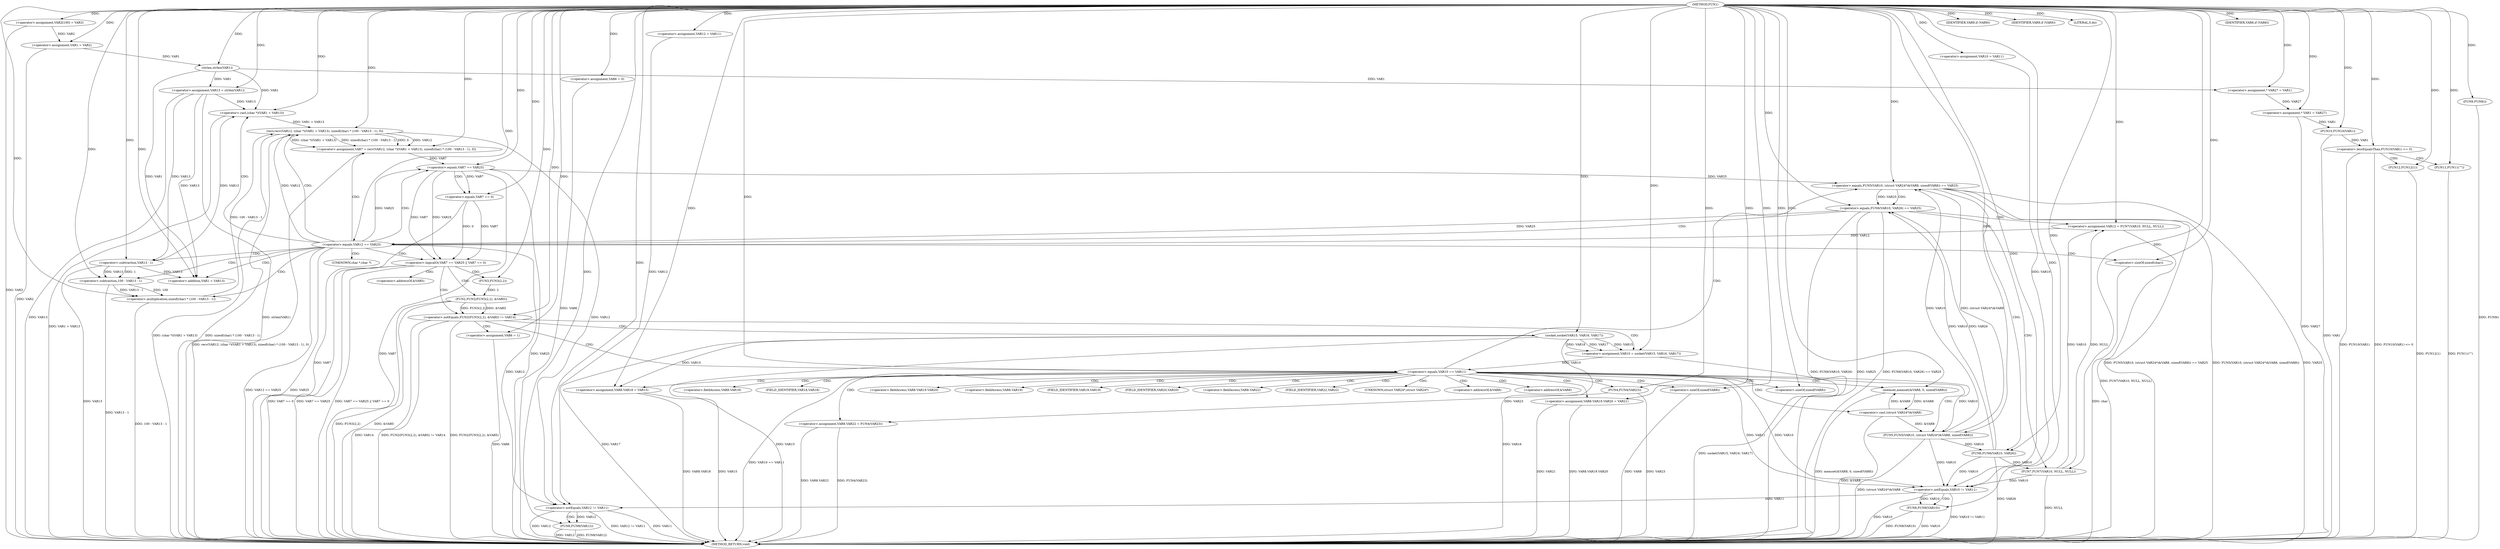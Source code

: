 digraph FUN1 {  
"1000100" [label = "(METHOD,FUN1)" ]
"1000289" [label = "(METHOD_RETURN,void)" ]
"1000104" [label = "(<operator>.assignment,VAR2[100] = VAR3)" ]
"1000107" [label = "(<operator>.assignment,VAR1 = VAR2)" ]
"1000113" [label = "(<operator>.assignment,VAR6 = 0)" ]
"1000120" [label = "(<operator>.assignment,VAR10 = VAR11)" ]
"1000124" [label = "(<operator>.assignment,VAR12 = VAR11)" ]
"1000128" [label = "(<operator>.assignment,VAR13 = strlen(VAR1))" ]
"1000130" [label = "(strlen,strlen(VAR1))" ]
"1000135" [label = "(<operator>.notEquals,FUN2(FUN3(2,2), &VAR5) != VAR14)" ]
"1000136" [label = "(FUN2,FUN2(FUN3(2,2), &VAR5))" ]
"1000137" [label = "(FUN3,FUN3(2,2))" ]
"1000145" [label = "(<operator>.assignment,VAR6 = 1)" ]
"1000148" [label = "(<operator>.assignment,VAR10 = socket(VAR15, VAR16, VAR17))" ]
"1000150" [label = "(socket,socket(VAR15, VAR16, VAR17))" ]
"1000155" [label = "(<operator>.equals,VAR10 == VAR11)" ]
"1000160" [label = "(memset,memset(&VAR8, 0, sizeof(VAR8)))" ]
"1000164" [label = "(<operator>.sizeOf,sizeof(VAR8))" ]
"1000166" [label = "(<operator>.assignment,VAR8.VAR18 = VAR15)" ]
"1000171" [label = "(<operator>.assignment,VAR8.VAR19.VAR20 = VAR21)" ]
"1000178" [label = "(<operator>.assignment,VAR8.VAR22 = FUN4(VAR23))" ]
"1000182" [label = "(FUN4,FUN4(VAR23))" ]
"1000185" [label = "(<operator>.equals,FUN5(VAR10, (struct VAR24*)&VAR8, sizeof(VAR8)) == VAR25)" ]
"1000186" [label = "(FUN5,FUN5(VAR10, (struct VAR24*)&VAR8, sizeof(VAR8)))" ]
"1000188" [label = "(<operator>.cast,(struct VAR24*)&VAR8)" ]
"1000192" [label = "(<operator>.sizeOf,sizeof(VAR8))" ]
"1000198" [label = "(<operator>.equals,FUN6(VAR10, VAR26) == VAR25)" ]
"1000199" [label = "(FUN6,FUN6(VAR10, VAR26))" ]
"1000205" [label = "(<operator>.assignment,VAR12 = FUN7(VAR10, NULL, NULL))" ]
"1000207" [label = "(FUN7,FUN7(VAR10, NULL, NULL))" ]
"1000212" [label = "(<operator>.equals,VAR12 == VAR25)" ]
"1000217" [label = "(<operator>.assignment,VAR7 = recv(VAR12, (char *)(VAR1 + VAR13), sizeof(char) * (100 - VAR13 - 1), 0))" ]
"1000219" [label = "(recv,recv(VAR12, (char *)(VAR1 + VAR13), sizeof(char) * (100 - VAR13 - 1), 0))" ]
"1000221" [label = "(<operator>.cast,(char *)(VAR1 + VAR13))" ]
"1000223" [label = "(<operator>.addition,VAR1 + VAR13)" ]
"1000226" [label = "(<operator>.multiplication,sizeof(char) * (100 - VAR13 - 1))" ]
"1000227" [label = "(<operator>.sizeOf,sizeof(char))" ]
"1000229" [label = "(<operator>.subtraction,100 - VAR13 - 1)" ]
"1000231" [label = "(<operator>.subtraction,VAR13 - 1)" ]
"1000236" [label = "(<operator>.logicalOr,VAR7 == VAR25 || VAR7 == 0)" ]
"1000237" [label = "(<operator>.equals,VAR7 == VAR25)" ]
"1000240" [label = "(<operator>.equals,VAR7 == 0)" ]
"1000246" [label = "(IDENTIFIER,VAR9,if (VAR9))" ]
"1000249" [label = "(IDENTIFIER,VAR9,if (VAR9))" ]
"1000251" [label = "(LITERAL,0,do)" ]
"1000253" [label = "(<operator>.notEquals,VAR10 != VAR11)" ]
"1000257" [label = "(FUN8,FUN8(VAR10))" ]
"1000260" [label = "(<operator>.notEquals,VAR12 != VAR11)" ]
"1000264" [label = "(FUN8,FUN8(VAR12))" ]
"1000267" [label = "(IDENTIFIER,VAR6,if (VAR6))" ]
"1000269" [label = "(FUN9,FUN9())" ]
"1000272" [label = "(<operator>.assignment,* VAR27 = VAR1)" ]
"1000276" [label = "(<operator>.assignment,* VAR1 = VAR27)" ]
"1000280" [label = "(<operator>.lessEqualsThan,FUN10(VAR1) <= 0)" ]
"1000281" [label = "(FUN10,FUN10(VAR1))" ]
"1000285" [label = "(FUN11,FUN11(\"\"))" ]
"1000287" [label = "(FUN12,FUN12(1))" ]
"1000140" [label = "(<operator>.addressOf,&VAR5)" ]
"1000161" [label = "(<operator>.addressOf,&VAR8)" ]
"1000167" [label = "(<operator>.fieldAccess,VAR8.VAR18)" ]
"1000169" [label = "(FIELD_IDENTIFIER,VAR18,VAR18)" ]
"1000172" [label = "(<operator>.fieldAccess,VAR8.VAR19.VAR20)" ]
"1000173" [label = "(<operator>.fieldAccess,VAR8.VAR19)" ]
"1000175" [label = "(FIELD_IDENTIFIER,VAR19,VAR19)" ]
"1000176" [label = "(FIELD_IDENTIFIER,VAR20,VAR20)" ]
"1000179" [label = "(<operator>.fieldAccess,VAR8.VAR22)" ]
"1000181" [label = "(FIELD_IDENTIFIER,VAR22,VAR22)" ]
"1000189" [label = "(UNKNOWN,struct VAR24*,struct VAR24*)" ]
"1000190" [label = "(<operator>.addressOf,&VAR8)" ]
"1000222" [label = "(UNKNOWN,char *,char *)" ]
  "1000185" -> "1000289"  [ label = "DDG: FUN5(VAR10, (struct VAR24*)&VAR8, sizeof(VAR8)) == VAR25"] 
  "1000287" -> "1000289"  [ label = "DDG: FUN12(1)"] 
  "1000264" -> "1000289"  [ label = "DDG: FUN8(VAR12)"] 
  "1000178" -> "1000289"  [ label = "DDG: FUN4(VAR23)"] 
  "1000186" -> "1000289"  [ label = "DDG: (struct VAR24*)&VAR8"] 
  "1000128" -> "1000289"  [ label = "DDG: strlen(VAR1)"] 
  "1000260" -> "1000289"  [ label = "DDG: VAR12 != VAR11"] 
  "1000185" -> "1000289"  [ label = "DDG: FUN5(VAR10, (struct VAR24*)&VAR8, sizeof(VAR8))"] 
  "1000171" -> "1000289"  [ label = "DDG: VAR8.VAR19.VAR20"] 
  "1000135" -> "1000289"  [ label = "DDG: VAR14"] 
  "1000219" -> "1000289"  [ label = "DDG: (char *)(VAR1 + VAR13)"] 
  "1000185" -> "1000289"  [ label = "DDG: VAR25"] 
  "1000199" -> "1000289"  [ label = "DDG: VAR26"] 
  "1000221" -> "1000289"  [ label = "DDG: VAR1 + VAR13"] 
  "1000236" -> "1000289"  [ label = "DDG: VAR7 == VAR25"] 
  "1000207" -> "1000289"  [ label = "DDG: NULL"] 
  "1000285" -> "1000289"  [ label = "DDG: FUN11(\"\")"] 
  "1000281" -> "1000289"  [ label = "DDG: VAR1"] 
  "1000236" -> "1000289"  [ label = "DDG: VAR7 == VAR25 || VAR7 == 0"] 
  "1000150" -> "1000289"  [ label = "DDG: VAR15"] 
  "1000237" -> "1000289"  [ label = "DDG: VAR25"] 
  "1000253" -> "1000289"  [ label = "DDG: VAR10 != VAR11"] 
  "1000280" -> "1000289"  [ label = "DDG: FUN10(VAR1) <= 0"] 
  "1000188" -> "1000289"  [ label = "DDG: &VAR8"] 
  "1000178" -> "1000289"  [ label = "DDG: VAR8.VAR22"] 
  "1000219" -> "1000289"  [ label = "DDG: sizeof(char) * (100 - VAR13 - 1)"] 
  "1000217" -> "1000289"  [ label = "DDG: recv(VAR12, (char *)(VAR1 + VAR13), sizeof(char) * (100 - VAR13 - 1), 0)"] 
  "1000236" -> "1000289"  [ label = "DDG: VAR7 == 0"] 
  "1000160" -> "1000289"  [ label = "DDG: memset(&VAR8, 0, sizeof(VAR8))"] 
  "1000227" -> "1000289"  [ label = "DDG: char"] 
  "1000212" -> "1000289"  [ label = "DDG: VAR25"] 
  "1000253" -> "1000289"  [ label = "DDG: VAR10"] 
  "1000237" -> "1000289"  [ label = "DDG: VAR7"] 
  "1000113" -> "1000289"  [ label = "DDG: VAR6"] 
  "1000136" -> "1000289"  [ label = "DDG: &VAR5"] 
  "1000150" -> "1000289"  [ label = "DDG: VAR16"] 
  "1000264" -> "1000289"  [ label = "DDG: VAR12"] 
  "1000269" -> "1000289"  [ label = "DDG: FUN9()"] 
  "1000226" -> "1000289"  [ label = "DDG: 100 - VAR13 - 1"] 
  "1000128" -> "1000289"  [ label = "DDG: VAR13"] 
  "1000155" -> "1000289"  [ label = "DDG: VAR10 == VAR11"] 
  "1000166" -> "1000289"  [ label = "DDG: VAR8.VAR18"] 
  "1000257" -> "1000289"  [ label = "DDG: VAR10"] 
  "1000205" -> "1000289"  [ label = "DDG: FUN7(VAR10, NULL, NULL)"] 
  "1000150" -> "1000289"  [ label = "DDG: VAR17"] 
  "1000229" -> "1000289"  [ label = "DDG: VAR13 - 1"] 
  "1000276" -> "1000289"  [ label = "DDG: VAR27"] 
  "1000212" -> "1000289"  [ label = "DDG: VAR12 == VAR25"] 
  "1000260" -> "1000289"  [ label = "DDG: VAR11"] 
  "1000198" -> "1000289"  [ label = "DDG: FUN6(VAR10, VAR26)"] 
  "1000231" -> "1000289"  [ label = "DDG: VAR13"] 
  "1000135" -> "1000289"  [ label = "DDG: FUN2(FUN3(2,2), &VAR5) != VAR14"] 
  "1000192" -> "1000289"  [ label = "DDG: VAR8"] 
  "1000280" -> "1000289"  [ label = "DDG: FUN10(VAR1)"] 
  "1000135" -> "1000289"  [ label = "DDG: FUN2(FUN3(2,2), &VAR5)"] 
  "1000171" -> "1000289"  [ label = "DDG: VAR21"] 
  "1000166" -> "1000289"  [ label = "DDG: VAR15"] 
  "1000148" -> "1000289"  [ label = "DDG: socket(VAR15, VAR16, VAR17)"] 
  "1000257" -> "1000289"  [ label = "DDG: FUN8(VAR10)"] 
  "1000260" -> "1000289"  [ label = "DDG: VAR12"] 
  "1000145" -> "1000289"  [ label = "DDG: VAR6"] 
  "1000240" -> "1000289"  [ label = "DDG: VAR7"] 
  "1000182" -> "1000289"  [ label = "DDG: VAR23"] 
  "1000136" -> "1000289"  [ label = "DDG: FUN3(2,2)"] 
  "1000104" -> "1000289"  [ label = "DDG: VAR3"] 
  "1000107" -> "1000289"  [ label = "DDG: VAR2"] 
  "1000198" -> "1000289"  [ label = "DDG: VAR25"] 
  "1000198" -> "1000289"  [ label = "DDG: FUN6(VAR10, VAR26) == VAR25"] 
  "1000100" -> "1000104"  [ label = "DDG: "] 
  "1000104" -> "1000107"  [ label = "DDG: VAR2"] 
  "1000100" -> "1000107"  [ label = "DDG: "] 
  "1000100" -> "1000113"  [ label = "DDG: "] 
  "1000100" -> "1000120"  [ label = "DDG: "] 
  "1000100" -> "1000124"  [ label = "DDG: "] 
  "1000130" -> "1000128"  [ label = "DDG: VAR1"] 
  "1000100" -> "1000128"  [ label = "DDG: "] 
  "1000107" -> "1000130"  [ label = "DDG: VAR1"] 
  "1000100" -> "1000130"  [ label = "DDG: "] 
  "1000136" -> "1000135"  [ label = "DDG: FUN3(2,2)"] 
  "1000136" -> "1000135"  [ label = "DDG: &VAR5"] 
  "1000137" -> "1000136"  [ label = "DDG: 2"] 
  "1000100" -> "1000137"  [ label = "DDG: "] 
  "1000100" -> "1000135"  [ label = "DDG: "] 
  "1000100" -> "1000145"  [ label = "DDG: "] 
  "1000150" -> "1000148"  [ label = "DDG: VAR15"] 
  "1000150" -> "1000148"  [ label = "DDG: VAR16"] 
  "1000150" -> "1000148"  [ label = "DDG: VAR17"] 
  "1000100" -> "1000148"  [ label = "DDG: "] 
  "1000100" -> "1000150"  [ label = "DDG: "] 
  "1000148" -> "1000155"  [ label = "DDG: VAR10"] 
  "1000100" -> "1000155"  [ label = "DDG: "] 
  "1000188" -> "1000160"  [ label = "DDG: &VAR8"] 
  "1000100" -> "1000160"  [ label = "DDG: "] 
  "1000100" -> "1000164"  [ label = "DDG: "] 
  "1000150" -> "1000166"  [ label = "DDG: VAR15"] 
  "1000100" -> "1000166"  [ label = "DDG: "] 
  "1000100" -> "1000171"  [ label = "DDG: "] 
  "1000182" -> "1000178"  [ label = "DDG: VAR23"] 
  "1000100" -> "1000182"  [ label = "DDG: "] 
  "1000186" -> "1000185"  [ label = "DDG: VAR10"] 
  "1000186" -> "1000185"  [ label = "DDG: (struct VAR24*)&VAR8"] 
  "1000155" -> "1000186"  [ label = "DDG: VAR10"] 
  "1000100" -> "1000186"  [ label = "DDG: "] 
  "1000188" -> "1000186"  [ label = "DDG: &VAR8"] 
  "1000160" -> "1000188"  [ label = "DDG: &VAR8"] 
  "1000100" -> "1000192"  [ label = "DDG: "] 
  "1000237" -> "1000185"  [ label = "DDG: VAR25"] 
  "1000100" -> "1000185"  [ label = "DDG: "] 
  "1000199" -> "1000198"  [ label = "DDG: VAR10"] 
  "1000199" -> "1000198"  [ label = "DDG: VAR26"] 
  "1000186" -> "1000199"  [ label = "DDG: VAR10"] 
  "1000100" -> "1000199"  [ label = "DDG: "] 
  "1000185" -> "1000198"  [ label = "DDG: VAR25"] 
  "1000100" -> "1000198"  [ label = "DDG: "] 
  "1000207" -> "1000205"  [ label = "DDG: VAR10"] 
  "1000207" -> "1000205"  [ label = "DDG: NULL"] 
  "1000100" -> "1000205"  [ label = "DDG: "] 
  "1000199" -> "1000207"  [ label = "DDG: VAR10"] 
  "1000100" -> "1000207"  [ label = "DDG: "] 
  "1000205" -> "1000212"  [ label = "DDG: VAR12"] 
  "1000100" -> "1000212"  [ label = "DDG: "] 
  "1000198" -> "1000212"  [ label = "DDG: VAR25"] 
  "1000219" -> "1000217"  [ label = "DDG: VAR12"] 
  "1000219" -> "1000217"  [ label = "DDG: (char *)(VAR1 + VAR13)"] 
  "1000219" -> "1000217"  [ label = "DDG: sizeof(char) * (100 - VAR13 - 1)"] 
  "1000219" -> "1000217"  [ label = "DDG: 0"] 
  "1000100" -> "1000217"  [ label = "DDG: "] 
  "1000212" -> "1000219"  [ label = "DDG: VAR12"] 
  "1000100" -> "1000219"  [ label = "DDG: "] 
  "1000221" -> "1000219"  [ label = "DDG: VAR1 + VAR13"] 
  "1000130" -> "1000221"  [ label = "DDG: VAR1"] 
  "1000100" -> "1000221"  [ label = "DDG: "] 
  "1000128" -> "1000221"  [ label = "DDG: VAR13"] 
  "1000231" -> "1000221"  [ label = "DDG: VAR13"] 
  "1000130" -> "1000223"  [ label = "DDG: VAR1"] 
  "1000100" -> "1000223"  [ label = "DDG: "] 
  "1000128" -> "1000223"  [ label = "DDG: VAR13"] 
  "1000231" -> "1000223"  [ label = "DDG: VAR13"] 
  "1000226" -> "1000219"  [ label = "DDG: 100 - VAR13 - 1"] 
  "1000100" -> "1000226"  [ label = "DDG: "] 
  "1000100" -> "1000227"  [ label = "DDG: "] 
  "1000229" -> "1000226"  [ label = "DDG: 100"] 
  "1000229" -> "1000226"  [ label = "DDG: VAR13 - 1"] 
  "1000100" -> "1000229"  [ label = "DDG: "] 
  "1000231" -> "1000229"  [ label = "DDG: VAR13"] 
  "1000231" -> "1000229"  [ label = "DDG: 1"] 
  "1000100" -> "1000231"  [ label = "DDG: "] 
  "1000128" -> "1000231"  [ label = "DDG: VAR13"] 
  "1000237" -> "1000236"  [ label = "DDG: VAR7"] 
  "1000237" -> "1000236"  [ label = "DDG: VAR25"] 
  "1000217" -> "1000237"  [ label = "DDG: VAR7"] 
  "1000100" -> "1000237"  [ label = "DDG: "] 
  "1000212" -> "1000237"  [ label = "DDG: VAR25"] 
  "1000240" -> "1000236"  [ label = "DDG: VAR7"] 
  "1000240" -> "1000236"  [ label = "DDG: 0"] 
  "1000237" -> "1000240"  [ label = "DDG: VAR7"] 
  "1000100" -> "1000240"  [ label = "DDG: "] 
  "1000100" -> "1000246"  [ label = "DDG: "] 
  "1000100" -> "1000249"  [ label = "DDG: "] 
  "1000100" -> "1000251"  [ label = "DDG: "] 
  "1000186" -> "1000253"  [ label = "DDG: VAR10"] 
  "1000199" -> "1000253"  [ label = "DDG: VAR10"] 
  "1000120" -> "1000253"  [ label = "DDG: VAR10"] 
  "1000207" -> "1000253"  [ label = "DDG: VAR10"] 
  "1000155" -> "1000253"  [ label = "DDG: VAR10"] 
  "1000100" -> "1000253"  [ label = "DDG: "] 
  "1000155" -> "1000253"  [ label = "DDG: VAR11"] 
  "1000253" -> "1000257"  [ label = "DDG: VAR10"] 
  "1000100" -> "1000257"  [ label = "DDG: "] 
  "1000124" -> "1000260"  [ label = "DDG: VAR12"] 
  "1000212" -> "1000260"  [ label = "DDG: VAR12"] 
  "1000219" -> "1000260"  [ label = "DDG: VAR12"] 
  "1000100" -> "1000260"  [ label = "DDG: "] 
  "1000253" -> "1000260"  [ label = "DDG: VAR11"] 
  "1000260" -> "1000264"  [ label = "DDG: VAR12"] 
  "1000100" -> "1000264"  [ label = "DDG: "] 
  "1000100" -> "1000267"  [ label = "DDG: "] 
  "1000100" -> "1000269"  [ label = "DDG: "] 
  "1000130" -> "1000272"  [ label = "DDG: VAR1"] 
  "1000100" -> "1000272"  [ label = "DDG: "] 
  "1000272" -> "1000276"  [ label = "DDG: VAR27"] 
  "1000100" -> "1000276"  [ label = "DDG: "] 
  "1000281" -> "1000280"  [ label = "DDG: VAR1"] 
  "1000276" -> "1000281"  [ label = "DDG: VAR1"] 
  "1000100" -> "1000281"  [ label = "DDG: "] 
  "1000100" -> "1000280"  [ label = "DDG: "] 
  "1000100" -> "1000285"  [ label = "DDG: "] 
  "1000100" -> "1000287"  [ label = "DDG: "] 
  "1000135" -> "1000150"  [ label = "CDG: "] 
  "1000135" -> "1000148"  [ label = "CDG: "] 
  "1000135" -> "1000145"  [ label = "CDG: "] 
  "1000135" -> "1000155"  [ label = "CDG: "] 
  "1000155" -> "1000164"  [ label = "CDG: "] 
  "1000155" -> "1000161"  [ label = "CDG: "] 
  "1000155" -> "1000182"  [ label = "CDG: "] 
  "1000155" -> "1000166"  [ label = "CDG: "] 
  "1000155" -> "1000188"  [ label = "CDG: "] 
  "1000155" -> "1000190"  [ label = "CDG: "] 
  "1000155" -> "1000167"  [ label = "CDG: "] 
  "1000155" -> "1000175"  [ label = "CDG: "] 
  "1000155" -> "1000160"  [ label = "CDG: "] 
  "1000155" -> "1000179"  [ label = "CDG: "] 
  "1000155" -> "1000192"  [ label = "CDG: "] 
  "1000155" -> "1000176"  [ label = "CDG: "] 
  "1000155" -> "1000185"  [ label = "CDG: "] 
  "1000155" -> "1000186"  [ label = "CDG: "] 
  "1000155" -> "1000172"  [ label = "CDG: "] 
  "1000155" -> "1000189"  [ label = "CDG: "] 
  "1000155" -> "1000169"  [ label = "CDG: "] 
  "1000155" -> "1000178"  [ label = "CDG: "] 
  "1000155" -> "1000173"  [ label = "CDG: "] 
  "1000155" -> "1000171"  [ label = "CDG: "] 
  "1000155" -> "1000181"  [ label = "CDG: "] 
  "1000185" -> "1000199"  [ label = "CDG: "] 
  "1000185" -> "1000198"  [ label = "CDG: "] 
  "1000198" -> "1000212"  [ label = "CDG: "] 
  "1000198" -> "1000207"  [ label = "CDG: "] 
  "1000198" -> "1000205"  [ label = "CDG: "] 
  "1000212" -> "1000221"  [ label = "CDG: "] 
  "1000212" -> "1000227"  [ label = "CDG: "] 
  "1000212" -> "1000219"  [ label = "CDG: "] 
  "1000212" -> "1000236"  [ label = "CDG: "] 
  "1000212" -> "1000222"  [ label = "CDG: "] 
  "1000212" -> "1000217"  [ label = "CDG: "] 
  "1000212" -> "1000226"  [ label = "CDG: "] 
  "1000212" -> "1000229"  [ label = "CDG: "] 
  "1000212" -> "1000237"  [ label = "CDG: "] 
  "1000212" -> "1000231"  [ label = "CDG: "] 
  "1000212" -> "1000223"  [ label = "CDG: "] 
  "1000236" -> "1000135"  [ label = "CDG: "] 
  "1000236" -> "1000136"  [ label = "CDG: "] 
  "1000236" -> "1000137"  [ label = "CDG: "] 
  "1000236" -> "1000140"  [ label = "CDG: "] 
  "1000237" -> "1000240"  [ label = "CDG: "] 
  "1000253" -> "1000257"  [ label = "CDG: "] 
  "1000260" -> "1000264"  [ label = "CDG: "] 
  "1000280" -> "1000285"  [ label = "CDG: "] 
  "1000280" -> "1000287"  [ label = "CDG: "] 
}
